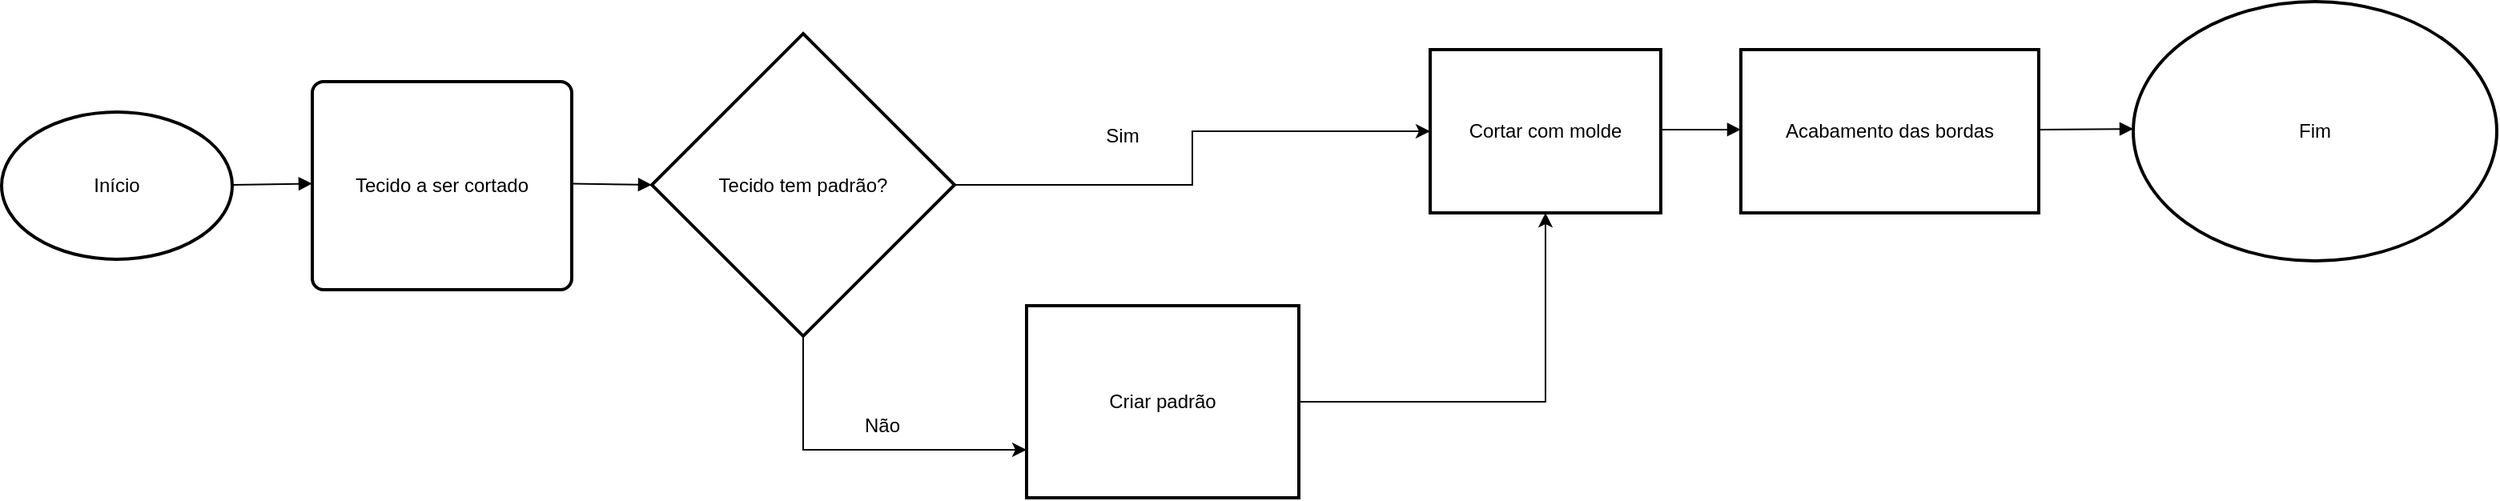 <mxfile version="24.6.2" type="device">
  <diagram name="Página-1" id="WdOf1GR3g08A5DOfquw2">
    <mxGraphModel dx="1814" dy="1703" grid="1" gridSize="10" guides="1" tooltips="1" connect="1" arrows="1" fold="1" page="1" pageScale="1" pageWidth="827" pageHeight="1169" math="0" shadow="0">
      <root>
        <mxCell id="0" />
        <mxCell id="1" parent="0" />
        <mxCell id="2" value="Início" style="rounded=1;absoluteArcSize=1;arcSize=14;whiteSpace=wrap;strokeWidth=2;shape=ellipse;perimeter=ellipsePerimeter;html=1;" parent="1" vertex="1">
          <mxGeometry x="-90" y="49" width="144" height="92" as="geometry" />
        </mxCell>
        <mxCell id="3" value="Tecido a ser cortado" style="rounded=1;absoluteArcSize=1;arcSize=14;whiteSpace=wrap;strokeWidth=2;" parent="1" vertex="1">
          <mxGeometry x="104" y="30" width="162" height="130" as="geometry" />
        </mxCell>
        <mxCell id="3CgLEHt1fUF-ljajVr3z-17" style="edgeStyle=orthogonalEdgeStyle;rounded=0;orthogonalLoop=1;jettySize=auto;html=1;entryX=0;entryY=0.75;entryDx=0;entryDy=0;" parent="1" source="4" target="8" edge="1">
          <mxGeometry relative="1" as="geometry">
            <Array as="points">
              <mxPoint x="411" y="260" />
            </Array>
          </mxGeometry>
        </mxCell>
        <mxCell id="3CgLEHt1fUF-ljajVr3z-20" style="edgeStyle=orthogonalEdgeStyle;rounded=0;orthogonalLoop=1;jettySize=auto;html=1;entryX=0;entryY=0.5;entryDx=0;entryDy=0;" parent="1" source="4" target="5" edge="1">
          <mxGeometry relative="1" as="geometry" />
        </mxCell>
        <mxCell id="4" value="Tecido tem padrão?" style="rhombus;strokeWidth=2;whiteSpace=wrap;" parent="1" vertex="1">
          <mxGeometry x="316" width="189" height="189" as="geometry" />
        </mxCell>
        <mxCell id="5" value="Cortar com molde" style="whiteSpace=wrap;strokeWidth=2;" parent="1" vertex="1">
          <mxGeometry x="802" y="10" width="144" height="102" as="geometry" />
        </mxCell>
        <mxCell id="6" value="Acabamento das bordas" style="whiteSpace=wrap;strokeWidth=2;" parent="1" vertex="1">
          <mxGeometry x="996" y="10" width="186" height="102" as="geometry" />
        </mxCell>
        <mxCell id="7" value="Fim" style="whiteSpace=wrap;strokeWidth=2;shape=ellipse;perimeter=ellipsePerimeter;html=1;" parent="1" vertex="1">
          <mxGeometry x="1241" y="-20" width="227" height="162" as="geometry" />
        </mxCell>
        <mxCell id="3CgLEHt1fUF-ljajVr3z-19" style="edgeStyle=orthogonalEdgeStyle;rounded=0;orthogonalLoop=1;jettySize=auto;html=1;entryX=0.5;entryY=1;entryDx=0;entryDy=0;" parent="1" source="8" target="5" edge="1">
          <mxGeometry relative="1" as="geometry" />
        </mxCell>
        <mxCell id="8" value="Criar padrão" style="whiteSpace=wrap;strokeWidth=2;" parent="1" vertex="1">
          <mxGeometry x="550" y="170" width="170" height="120" as="geometry" />
        </mxCell>
        <mxCell id="9" value="" style="curved=1;startArrow=none;endArrow=block;exitX=1;exitY=0.49;entryX=0;entryY=0.49;" parent="1" source="2" target="3" edge="1">
          <mxGeometry relative="1" as="geometry">
            <Array as="points" />
          </mxGeometry>
        </mxCell>
        <mxCell id="10" value="" style="curved=1;startArrow=none;endArrow=block;exitX=1;exitY=0.49;entryX=0;entryY=0.5;" parent="1" source="3" target="4" edge="1">
          <mxGeometry relative="1" as="geometry">
            <Array as="points" />
          </mxGeometry>
        </mxCell>
        <mxCell id="12" value="" style="curved=1;startArrow=none;endArrow=block;exitX=1;exitY=0.49;entryX=0;entryY=0.49;" parent="1" source="5" target="6" edge="1">
          <mxGeometry relative="1" as="geometry">
            <Array as="points" />
          </mxGeometry>
        </mxCell>
        <mxCell id="13" value="" style="curved=1;startArrow=none;endArrow=block;exitX=1;exitY=0.49;entryX=-0.01;entryY=0.49;" parent="1" source="6" target="7" edge="1">
          <mxGeometry relative="1" as="geometry">
            <Array as="points" />
          </mxGeometry>
        </mxCell>
        <mxCell id="3CgLEHt1fUF-ljajVr3z-18" value="Não" style="text;html=1;align=center;verticalAlign=middle;whiteSpace=wrap;rounded=0;" parent="1" vertex="1">
          <mxGeometry x="430" y="230" width="60" height="30" as="geometry" />
        </mxCell>
        <mxCell id="3CgLEHt1fUF-ljajVr3z-21" value="Sim" style="text;html=1;align=center;verticalAlign=middle;whiteSpace=wrap;rounded=0;" parent="1" vertex="1">
          <mxGeometry x="580" y="49" width="60" height="30" as="geometry" />
        </mxCell>
      </root>
    </mxGraphModel>
  </diagram>
</mxfile>
